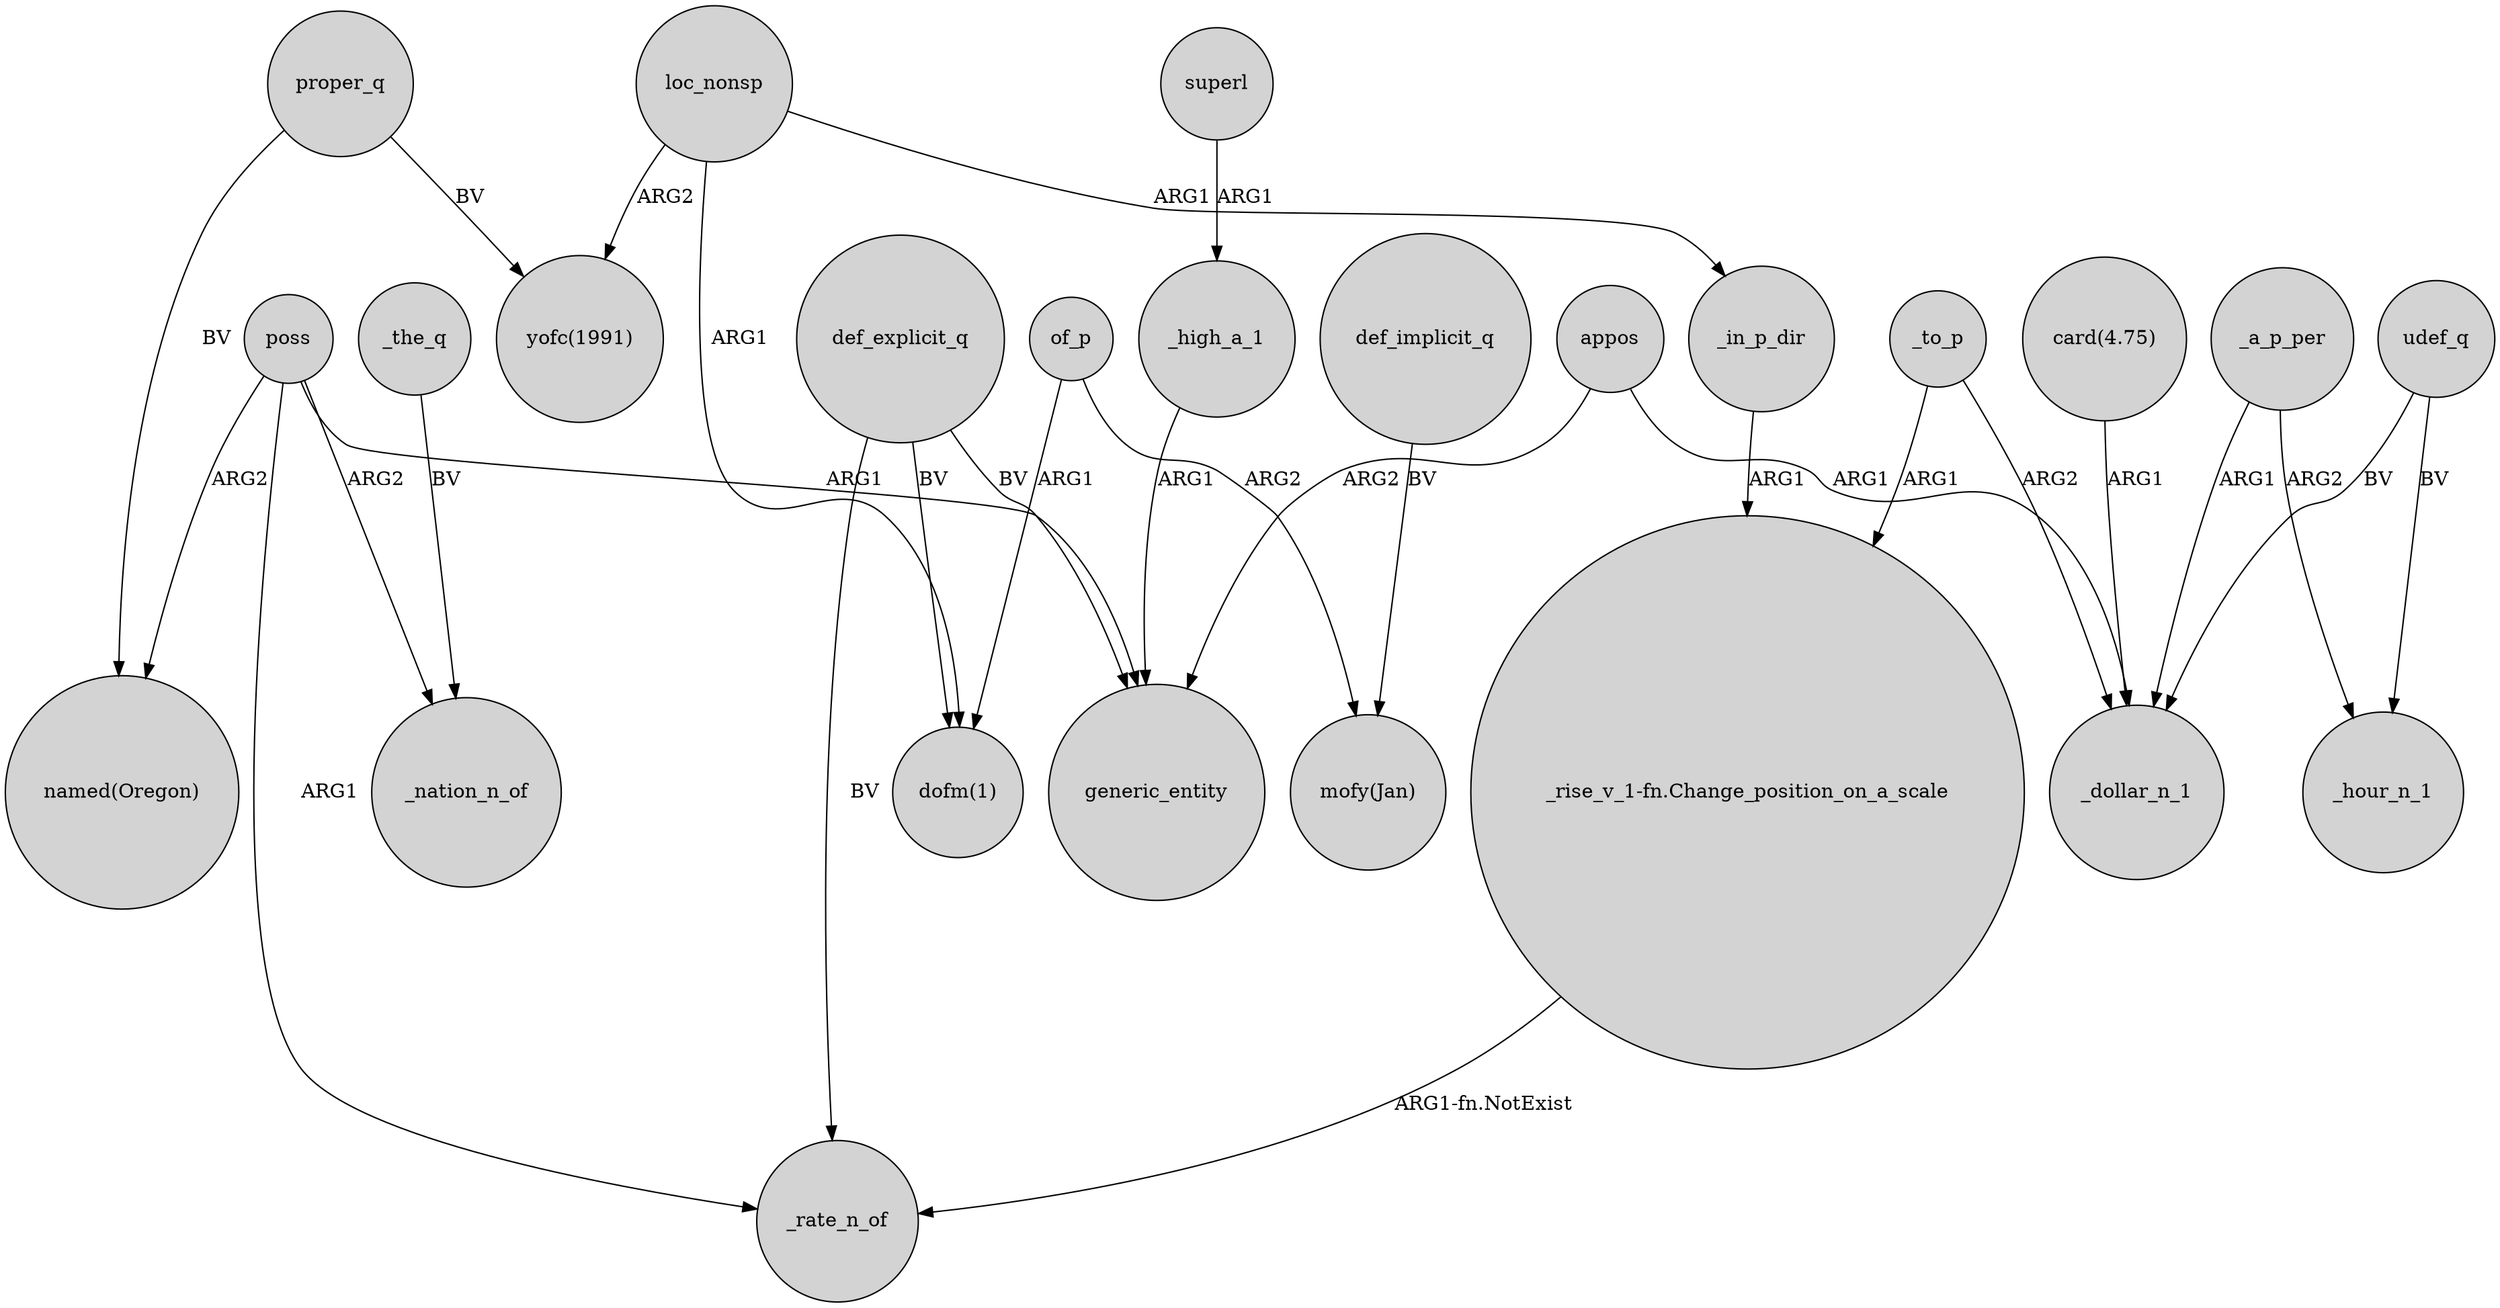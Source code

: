 digraph {
	node [shape=circle style=filled]
	poss -> _rate_n_of [label=ARG1]
	_in_p_dir -> "_rise_v_1-fn.Change_position_on_a_scale" [label=ARG1]
	poss -> generic_entity [label=ARG1]
	_to_p -> _dollar_n_1 [label=ARG2]
	loc_nonsp -> "yofc(1991)" [label=ARG2]
	def_explicit_q -> _rate_n_of [label=BV]
	superl -> _high_a_1 [label=ARG1]
	loc_nonsp -> _in_p_dir [label=ARG1]
	proper_q -> "yofc(1991)" [label=BV]
	udef_q -> _hour_n_1 [label=BV]
	"_rise_v_1-fn.Change_position_on_a_scale" -> _rate_n_of [label="ARG1-fn.NotExist"]
	def_explicit_q -> generic_entity [label=BV]
	appos -> generic_entity [label=ARG2]
	_high_a_1 -> generic_entity [label=ARG1]
	_a_p_per -> _dollar_n_1 [label=ARG1]
	def_implicit_q -> "mofy(Jan)" [label=BV]
	_the_q -> _nation_n_of [label=BV]
	proper_q -> "named(Oregon)" [label=BV]
	def_explicit_q -> "dofm(1)" [label=BV]
	appos -> _dollar_n_1 [label=ARG1]
	poss -> _nation_n_of [label=ARG2]
	"card(4.75)" -> _dollar_n_1 [label=ARG1]
	_a_p_per -> _hour_n_1 [label=ARG2]
	poss -> "named(Oregon)" [label=ARG2]
	_to_p -> "_rise_v_1-fn.Change_position_on_a_scale" [label=ARG1]
	of_p -> "mofy(Jan)" [label=ARG2]
	loc_nonsp -> "dofm(1)" [label=ARG1]
	udef_q -> _dollar_n_1 [label=BV]
	of_p -> "dofm(1)" [label=ARG1]
}
